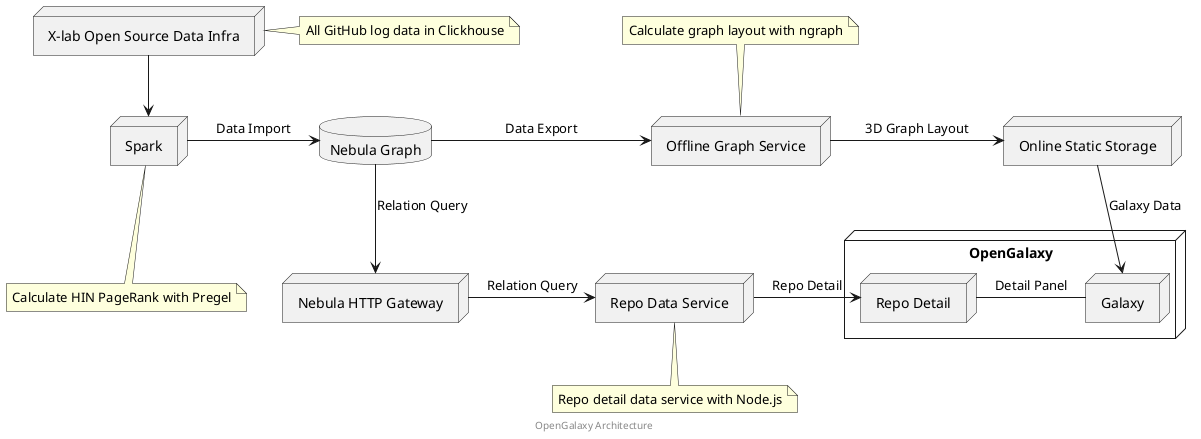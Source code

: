 @startuml
footer OpenGalaxy Architecture

node "X-lab Open Source Data Infra" as di
note right: All GitHub log data in Clickhouse
database "Nebula Graph" as ng
node "Spark" as sp
note bottom: Calculate HIN PageRank with Pregel
node "Nebula HTTP Gateway" AS nhg
node "Repo Data Service" as rds
note bottom: Repo detail data service with Node.js
node "Offline Graph Service" as ogs
note top: Calculate graph layout with ngraph
node "Online Static Storage" as oss
node OpenGalaxy as og {
    node "Repo Detail" as rd {

    }
    node "Galaxy" as g {

    }
}

di -down-> sp
ng -down-> nhg: Relation Query
nhg -right-> rds: Relation Query
ng -right-> ogs: Data Export
sp -right-> ng: Data Import
ogs -right-> oss: 3D Graph Layout
oss -down-> g: Galaxy Data
rds -right-> rd: Repo Detail
g -left- rd: Detail Panel
@enduml
